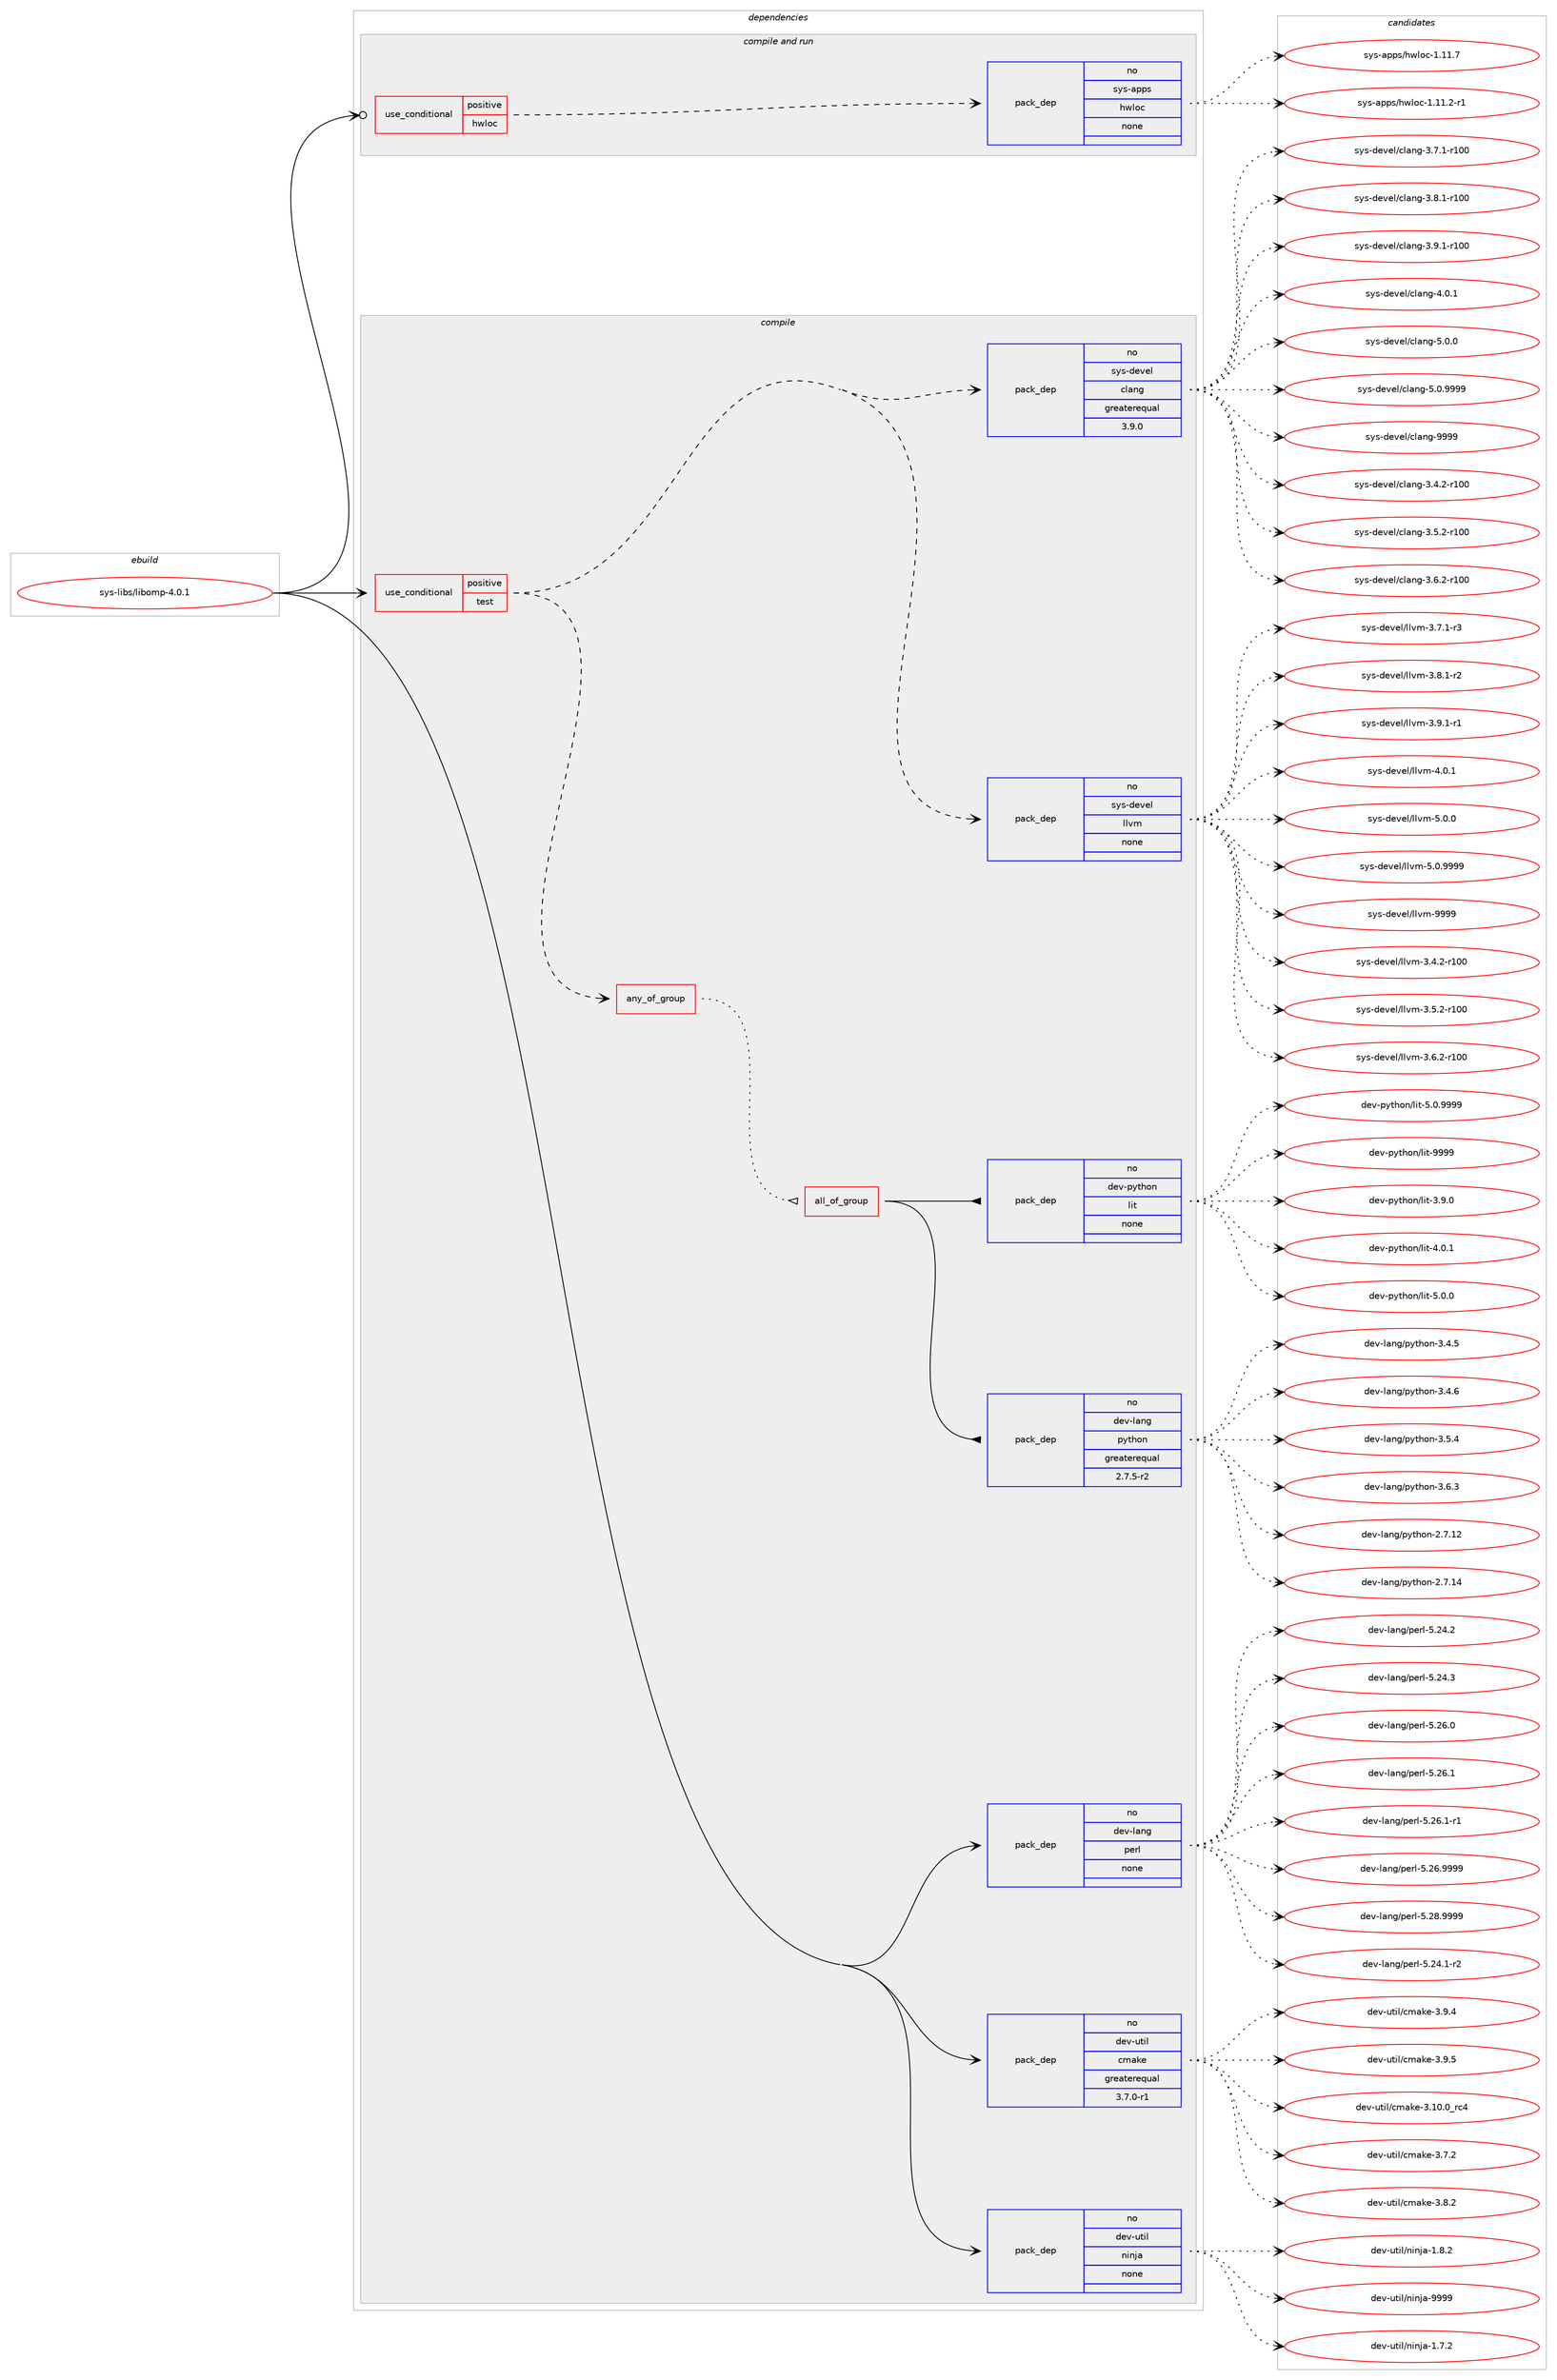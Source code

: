 digraph prolog {

# *************
# Graph options
# *************

newrank=true;
concentrate=true;
compound=true;
graph [rankdir=LR,fontname=Helvetica,fontsize=10,ranksep=1.5];#, ranksep=2.5, nodesep=0.2];
edge  [arrowhead=vee];
node  [fontname=Helvetica,fontsize=10];

# **********
# The ebuild
# **********

subgraph cluster_leftcol {
color=gray;
rank=same;
label=<<i>ebuild</i>>;
id [label="sys-libs/libomp-4.0.1", color=red, width=4, href="../sys-libs/libomp-4.0.1.svg"];
}

# ****************
# The dependencies
# ****************

subgraph cluster_midcol {
color=gray;
label=<<i>dependencies</i>>;
subgraph cluster_compile {
fillcolor="#eeeeee";
style=filled;
label=<<i>compile</i>>;
subgraph cond118333 {
dependency495038 [label=<<TABLE BORDER="0" CELLBORDER="1" CELLSPACING="0" CELLPADDING="4"><TR><TD ROWSPAN="3" CELLPADDING="10">use_conditional</TD></TR><TR><TD>positive</TD></TR><TR><TD>test</TD></TR></TABLE>>, shape=none, color=red];
subgraph any8446 {
dependency495039 [label=<<TABLE BORDER="0" CELLBORDER="1" CELLSPACING="0" CELLPADDING="4"><TR><TD CELLPADDING="10">any_of_group</TD></TR></TABLE>>, shape=none, color=red];subgraph all324 {
dependency495040 [label=<<TABLE BORDER="0" CELLBORDER="1" CELLSPACING="0" CELLPADDING="4"><TR><TD CELLPADDING="10">all_of_group</TD></TR></TABLE>>, shape=none, color=red];subgraph pack367938 {
dependency495041 [label=<<TABLE BORDER="0" CELLBORDER="1" CELLSPACING="0" CELLPADDING="4" WIDTH="220"><TR><TD ROWSPAN="6" CELLPADDING="30">pack_dep</TD></TR><TR><TD WIDTH="110">no</TD></TR><TR><TD>dev-lang</TD></TR><TR><TD>python</TD></TR><TR><TD>greaterequal</TD></TR><TR><TD>2.7.5-r2</TD></TR></TABLE>>, shape=none, color=blue];
}
dependency495040:e -> dependency495041:w [weight=20,style="solid",arrowhead="inv"];
subgraph pack367939 {
dependency495042 [label=<<TABLE BORDER="0" CELLBORDER="1" CELLSPACING="0" CELLPADDING="4" WIDTH="220"><TR><TD ROWSPAN="6" CELLPADDING="30">pack_dep</TD></TR><TR><TD WIDTH="110">no</TD></TR><TR><TD>dev-python</TD></TR><TR><TD>lit</TD></TR><TR><TD>none</TD></TR><TR><TD></TD></TR></TABLE>>, shape=none, color=blue];
}
dependency495040:e -> dependency495042:w [weight=20,style="solid",arrowhead="inv"];
}
dependency495039:e -> dependency495040:w [weight=20,style="dotted",arrowhead="oinv"];
}
dependency495038:e -> dependency495039:w [weight=20,style="dashed",arrowhead="vee"];
subgraph pack367940 {
dependency495043 [label=<<TABLE BORDER="0" CELLBORDER="1" CELLSPACING="0" CELLPADDING="4" WIDTH="220"><TR><TD ROWSPAN="6" CELLPADDING="30">pack_dep</TD></TR><TR><TD WIDTH="110">no</TD></TR><TR><TD>sys-devel</TD></TR><TR><TD>llvm</TD></TR><TR><TD>none</TD></TR><TR><TD></TD></TR></TABLE>>, shape=none, color=blue];
}
dependency495038:e -> dependency495043:w [weight=20,style="dashed",arrowhead="vee"];
subgraph pack367941 {
dependency495044 [label=<<TABLE BORDER="0" CELLBORDER="1" CELLSPACING="0" CELLPADDING="4" WIDTH="220"><TR><TD ROWSPAN="6" CELLPADDING="30">pack_dep</TD></TR><TR><TD WIDTH="110">no</TD></TR><TR><TD>sys-devel</TD></TR><TR><TD>clang</TD></TR><TR><TD>greaterequal</TD></TR><TR><TD>3.9.0</TD></TR></TABLE>>, shape=none, color=blue];
}
dependency495038:e -> dependency495044:w [weight=20,style="dashed",arrowhead="vee"];
}
id:e -> dependency495038:w [weight=20,style="solid",arrowhead="vee"];
subgraph pack367942 {
dependency495045 [label=<<TABLE BORDER="0" CELLBORDER="1" CELLSPACING="0" CELLPADDING="4" WIDTH="220"><TR><TD ROWSPAN="6" CELLPADDING="30">pack_dep</TD></TR><TR><TD WIDTH="110">no</TD></TR><TR><TD>dev-lang</TD></TR><TR><TD>perl</TD></TR><TR><TD>none</TD></TR><TR><TD></TD></TR></TABLE>>, shape=none, color=blue];
}
id:e -> dependency495045:w [weight=20,style="solid",arrowhead="vee"];
subgraph pack367943 {
dependency495046 [label=<<TABLE BORDER="0" CELLBORDER="1" CELLSPACING="0" CELLPADDING="4" WIDTH="220"><TR><TD ROWSPAN="6" CELLPADDING="30">pack_dep</TD></TR><TR><TD WIDTH="110">no</TD></TR><TR><TD>dev-util</TD></TR><TR><TD>cmake</TD></TR><TR><TD>greaterequal</TD></TR><TR><TD>3.7.0-r1</TD></TR></TABLE>>, shape=none, color=blue];
}
id:e -> dependency495046:w [weight=20,style="solid",arrowhead="vee"];
subgraph pack367944 {
dependency495047 [label=<<TABLE BORDER="0" CELLBORDER="1" CELLSPACING="0" CELLPADDING="4" WIDTH="220"><TR><TD ROWSPAN="6" CELLPADDING="30">pack_dep</TD></TR><TR><TD WIDTH="110">no</TD></TR><TR><TD>dev-util</TD></TR><TR><TD>ninja</TD></TR><TR><TD>none</TD></TR><TR><TD></TD></TR></TABLE>>, shape=none, color=blue];
}
id:e -> dependency495047:w [weight=20,style="solid",arrowhead="vee"];
}
subgraph cluster_compileandrun {
fillcolor="#eeeeee";
style=filled;
label=<<i>compile and run</i>>;
subgraph cond118334 {
dependency495048 [label=<<TABLE BORDER="0" CELLBORDER="1" CELLSPACING="0" CELLPADDING="4"><TR><TD ROWSPAN="3" CELLPADDING="10">use_conditional</TD></TR><TR><TD>positive</TD></TR><TR><TD>hwloc</TD></TR></TABLE>>, shape=none, color=red];
subgraph pack367945 {
dependency495049 [label=<<TABLE BORDER="0" CELLBORDER="1" CELLSPACING="0" CELLPADDING="4" WIDTH="220"><TR><TD ROWSPAN="6" CELLPADDING="30">pack_dep</TD></TR><TR><TD WIDTH="110">no</TD></TR><TR><TD>sys-apps</TD></TR><TR><TD>hwloc</TD></TR><TR><TD>none</TD></TR><TR><TD></TD></TR></TABLE>>, shape=none, color=blue];
}
dependency495048:e -> dependency495049:w [weight=20,style="dashed",arrowhead="vee"];
}
id:e -> dependency495048:w [weight=20,style="solid",arrowhead="odotvee"];
}
subgraph cluster_run {
fillcolor="#eeeeee";
style=filled;
label=<<i>run</i>>;
}
}

# **************
# The candidates
# **************

subgraph cluster_choices {
rank=same;
color=gray;
label=<<i>candidates</i>>;

subgraph choice367938 {
color=black;
nodesep=1;
choice10010111845108971101034711212111610411111045504655464950 [label="dev-lang/python-2.7.12", color=red, width=4,href="../dev-lang/python-2.7.12.svg"];
choice10010111845108971101034711212111610411111045504655464952 [label="dev-lang/python-2.7.14", color=red, width=4,href="../dev-lang/python-2.7.14.svg"];
choice100101118451089711010347112121116104111110455146524653 [label="dev-lang/python-3.4.5", color=red, width=4,href="../dev-lang/python-3.4.5.svg"];
choice100101118451089711010347112121116104111110455146524654 [label="dev-lang/python-3.4.6", color=red, width=4,href="../dev-lang/python-3.4.6.svg"];
choice100101118451089711010347112121116104111110455146534652 [label="dev-lang/python-3.5.4", color=red, width=4,href="../dev-lang/python-3.5.4.svg"];
choice100101118451089711010347112121116104111110455146544651 [label="dev-lang/python-3.6.3", color=red, width=4,href="../dev-lang/python-3.6.3.svg"];
dependency495041:e -> choice10010111845108971101034711212111610411111045504655464950:w [style=dotted,weight="100"];
dependency495041:e -> choice10010111845108971101034711212111610411111045504655464952:w [style=dotted,weight="100"];
dependency495041:e -> choice100101118451089711010347112121116104111110455146524653:w [style=dotted,weight="100"];
dependency495041:e -> choice100101118451089711010347112121116104111110455146524654:w [style=dotted,weight="100"];
dependency495041:e -> choice100101118451089711010347112121116104111110455146534652:w [style=dotted,weight="100"];
dependency495041:e -> choice100101118451089711010347112121116104111110455146544651:w [style=dotted,weight="100"];
}
subgraph choice367939 {
color=black;
nodesep=1;
choice1001011184511212111610411111047108105116455146574648 [label="dev-python/lit-3.9.0", color=red, width=4,href="../dev-python/lit-3.9.0.svg"];
choice1001011184511212111610411111047108105116455246484649 [label="dev-python/lit-4.0.1", color=red, width=4,href="../dev-python/lit-4.0.1.svg"];
choice1001011184511212111610411111047108105116455346484648 [label="dev-python/lit-5.0.0", color=red, width=4,href="../dev-python/lit-5.0.0.svg"];
choice1001011184511212111610411111047108105116455346484657575757 [label="dev-python/lit-5.0.9999", color=red, width=4,href="../dev-python/lit-5.0.9999.svg"];
choice10010111845112121116104111110471081051164557575757 [label="dev-python/lit-9999", color=red, width=4,href="../dev-python/lit-9999.svg"];
dependency495042:e -> choice1001011184511212111610411111047108105116455146574648:w [style=dotted,weight="100"];
dependency495042:e -> choice1001011184511212111610411111047108105116455246484649:w [style=dotted,weight="100"];
dependency495042:e -> choice1001011184511212111610411111047108105116455346484648:w [style=dotted,weight="100"];
dependency495042:e -> choice1001011184511212111610411111047108105116455346484657575757:w [style=dotted,weight="100"];
dependency495042:e -> choice10010111845112121116104111110471081051164557575757:w [style=dotted,weight="100"];
}
subgraph choice367940 {
color=black;
nodesep=1;
choice115121115451001011181011084710810811810945514652465045114494848 [label="sys-devel/llvm-3.4.2-r100", color=red, width=4,href="../sys-devel/llvm-3.4.2-r100.svg"];
choice115121115451001011181011084710810811810945514653465045114494848 [label="sys-devel/llvm-3.5.2-r100", color=red, width=4,href="../sys-devel/llvm-3.5.2-r100.svg"];
choice115121115451001011181011084710810811810945514654465045114494848 [label="sys-devel/llvm-3.6.2-r100", color=red, width=4,href="../sys-devel/llvm-3.6.2-r100.svg"];
choice11512111545100101118101108471081081181094551465546494511451 [label="sys-devel/llvm-3.7.1-r3", color=red, width=4,href="../sys-devel/llvm-3.7.1-r3.svg"];
choice11512111545100101118101108471081081181094551465646494511450 [label="sys-devel/llvm-3.8.1-r2", color=red, width=4,href="../sys-devel/llvm-3.8.1-r2.svg"];
choice11512111545100101118101108471081081181094551465746494511449 [label="sys-devel/llvm-3.9.1-r1", color=red, width=4,href="../sys-devel/llvm-3.9.1-r1.svg"];
choice1151211154510010111810110847108108118109455246484649 [label="sys-devel/llvm-4.0.1", color=red, width=4,href="../sys-devel/llvm-4.0.1.svg"];
choice1151211154510010111810110847108108118109455346484648 [label="sys-devel/llvm-5.0.0", color=red, width=4,href="../sys-devel/llvm-5.0.0.svg"];
choice1151211154510010111810110847108108118109455346484657575757 [label="sys-devel/llvm-5.0.9999", color=red, width=4,href="../sys-devel/llvm-5.0.9999.svg"];
choice11512111545100101118101108471081081181094557575757 [label="sys-devel/llvm-9999", color=red, width=4,href="../sys-devel/llvm-9999.svg"];
dependency495043:e -> choice115121115451001011181011084710810811810945514652465045114494848:w [style=dotted,weight="100"];
dependency495043:e -> choice115121115451001011181011084710810811810945514653465045114494848:w [style=dotted,weight="100"];
dependency495043:e -> choice115121115451001011181011084710810811810945514654465045114494848:w [style=dotted,weight="100"];
dependency495043:e -> choice11512111545100101118101108471081081181094551465546494511451:w [style=dotted,weight="100"];
dependency495043:e -> choice11512111545100101118101108471081081181094551465646494511450:w [style=dotted,weight="100"];
dependency495043:e -> choice11512111545100101118101108471081081181094551465746494511449:w [style=dotted,weight="100"];
dependency495043:e -> choice1151211154510010111810110847108108118109455246484649:w [style=dotted,weight="100"];
dependency495043:e -> choice1151211154510010111810110847108108118109455346484648:w [style=dotted,weight="100"];
dependency495043:e -> choice1151211154510010111810110847108108118109455346484657575757:w [style=dotted,weight="100"];
dependency495043:e -> choice11512111545100101118101108471081081181094557575757:w [style=dotted,weight="100"];
}
subgraph choice367941 {
color=black;
nodesep=1;
choice1151211154510010111810110847991089711010345514652465045114494848 [label="sys-devel/clang-3.4.2-r100", color=red, width=4,href="../sys-devel/clang-3.4.2-r100.svg"];
choice1151211154510010111810110847991089711010345514653465045114494848 [label="sys-devel/clang-3.5.2-r100", color=red, width=4,href="../sys-devel/clang-3.5.2-r100.svg"];
choice1151211154510010111810110847991089711010345514654465045114494848 [label="sys-devel/clang-3.6.2-r100", color=red, width=4,href="../sys-devel/clang-3.6.2-r100.svg"];
choice1151211154510010111810110847991089711010345514655464945114494848 [label="sys-devel/clang-3.7.1-r100", color=red, width=4,href="../sys-devel/clang-3.7.1-r100.svg"];
choice1151211154510010111810110847991089711010345514656464945114494848 [label="sys-devel/clang-3.8.1-r100", color=red, width=4,href="../sys-devel/clang-3.8.1-r100.svg"];
choice1151211154510010111810110847991089711010345514657464945114494848 [label="sys-devel/clang-3.9.1-r100", color=red, width=4,href="../sys-devel/clang-3.9.1-r100.svg"];
choice11512111545100101118101108479910897110103455246484649 [label="sys-devel/clang-4.0.1", color=red, width=4,href="../sys-devel/clang-4.0.1.svg"];
choice11512111545100101118101108479910897110103455346484648 [label="sys-devel/clang-5.0.0", color=red, width=4,href="../sys-devel/clang-5.0.0.svg"];
choice11512111545100101118101108479910897110103455346484657575757 [label="sys-devel/clang-5.0.9999", color=red, width=4,href="../sys-devel/clang-5.0.9999.svg"];
choice115121115451001011181011084799108971101034557575757 [label="sys-devel/clang-9999", color=red, width=4,href="../sys-devel/clang-9999.svg"];
dependency495044:e -> choice1151211154510010111810110847991089711010345514652465045114494848:w [style=dotted,weight="100"];
dependency495044:e -> choice1151211154510010111810110847991089711010345514653465045114494848:w [style=dotted,weight="100"];
dependency495044:e -> choice1151211154510010111810110847991089711010345514654465045114494848:w [style=dotted,weight="100"];
dependency495044:e -> choice1151211154510010111810110847991089711010345514655464945114494848:w [style=dotted,weight="100"];
dependency495044:e -> choice1151211154510010111810110847991089711010345514656464945114494848:w [style=dotted,weight="100"];
dependency495044:e -> choice1151211154510010111810110847991089711010345514657464945114494848:w [style=dotted,weight="100"];
dependency495044:e -> choice11512111545100101118101108479910897110103455246484649:w [style=dotted,weight="100"];
dependency495044:e -> choice11512111545100101118101108479910897110103455346484648:w [style=dotted,weight="100"];
dependency495044:e -> choice11512111545100101118101108479910897110103455346484657575757:w [style=dotted,weight="100"];
dependency495044:e -> choice115121115451001011181011084799108971101034557575757:w [style=dotted,weight="100"];
}
subgraph choice367942 {
color=black;
nodesep=1;
choice100101118451089711010347112101114108455346505246494511450 [label="dev-lang/perl-5.24.1-r2", color=red, width=4,href="../dev-lang/perl-5.24.1-r2.svg"];
choice10010111845108971101034711210111410845534650524650 [label="dev-lang/perl-5.24.2", color=red, width=4,href="../dev-lang/perl-5.24.2.svg"];
choice10010111845108971101034711210111410845534650524651 [label="dev-lang/perl-5.24.3", color=red, width=4,href="../dev-lang/perl-5.24.3.svg"];
choice10010111845108971101034711210111410845534650544648 [label="dev-lang/perl-5.26.0", color=red, width=4,href="../dev-lang/perl-5.26.0.svg"];
choice10010111845108971101034711210111410845534650544649 [label="dev-lang/perl-5.26.1", color=red, width=4,href="../dev-lang/perl-5.26.1.svg"];
choice100101118451089711010347112101114108455346505446494511449 [label="dev-lang/perl-5.26.1-r1", color=red, width=4,href="../dev-lang/perl-5.26.1-r1.svg"];
choice10010111845108971101034711210111410845534650544657575757 [label="dev-lang/perl-5.26.9999", color=red, width=4,href="../dev-lang/perl-5.26.9999.svg"];
choice10010111845108971101034711210111410845534650564657575757 [label="dev-lang/perl-5.28.9999", color=red, width=4,href="../dev-lang/perl-5.28.9999.svg"];
dependency495045:e -> choice100101118451089711010347112101114108455346505246494511450:w [style=dotted,weight="100"];
dependency495045:e -> choice10010111845108971101034711210111410845534650524650:w [style=dotted,weight="100"];
dependency495045:e -> choice10010111845108971101034711210111410845534650524651:w [style=dotted,weight="100"];
dependency495045:e -> choice10010111845108971101034711210111410845534650544648:w [style=dotted,weight="100"];
dependency495045:e -> choice10010111845108971101034711210111410845534650544649:w [style=dotted,weight="100"];
dependency495045:e -> choice100101118451089711010347112101114108455346505446494511449:w [style=dotted,weight="100"];
dependency495045:e -> choice10010111845108971101034711210111410845534650544657575757:w [style=dotted,weight="100"];
dependency495045:e -> choice10010111845108971101034711210111410845534650564657575757:w [style=dotted,weight="100"];
}
subgraph choice367943 {
color=black;
nodesep=1;
choice1001011184511711610510847991099710710145514649484648951149952 [label="dev-util/cmake-3.10.0_rc4", color=red, width=4,href="../dev-util/cmake-3.10.0_rc4.svg"];
choice10010111845117116105108479910997107101455146554650 [label="dev-util/cmake-3.7.2", color=red, width=4,href="../dev-util/cmake-3.7.2.svg"];
choice10010111845117116105108479910997107101455146564650 [label="dev-util/cmake-3.8.2", color=red, width=4,href="../dev-util/cmake-3.8.2.svg"];
choice10010111845117116105108479910997107101455146574652 [label="dev-util/cmake-3.9.4", color=red, width=4,href="../dev-util/cmake-3.9.4.svg"];
choice10010111845117116105108479910997107101455146574653 [label="dev-util/cmake-3.9.5", color=red, width=4,href="../dev-util/cmake-3.9.5.svg"];
dependency495046:e -> choice1001011184511711610510847991099710710145514649484648951149952:w [style=dotted,weight="100"];
dependency495046:e -> choice10010111845117116105108479910997107101455146554650:w [style=dotted,weight="100"];
dependency495046:e -> choice10010111845117116105108479910997107101455146564650:w [style=dotted,weight="100"];
dependency495046:e -> choice10010111845117116105108479910997107101455146574652:w [style=dotted,weight="100"];
dependency495046:e -> choice10010111845117116105108479910997107101455146574653:w [style=dotted,weight="100"];
}
subgraph choice367944 {
color=black;
nodesep=1;
choice100101118451171161051084711010511010697454946554650 [label="dev-util/ninja-1.7.2", color=red, width=4,href="../dev-util/ninja-1.7.2.svg"];
choice100101118451171161051084711010511010697454946564650 [label="dev-util/ninja-1.8.2", color=red, width=4,href="../dev-util/ninja-1.8.2.svg"];
choice1001011184511711610510847110105110106974557575757 [label="dev-util/ninja-9999", color=red, width=4,href="../dev-util/ninja-9999.svg"];
dependency495047:e -> choice100101118451171161051084711010511010697454946554650:w [style=dotted,weight="100"];
dependency495047:e -> choice100101118451171161051084711010511010697454946564650:w [style=dotted,weight="100"];
dependency495047:e -> choice1001011184511711610510847110105110106974557575757:w [style=dotted,weight="100"];
}
subgraph choice367945 {
color=black;
nodesep=1;
choice11512111545971121121154710411910811199454946494946504511449 [label="sys-apps/hwloc-1.11.2-r1", color=red, width=4,href="../sys-apps/hwloc-1.11.2-r1.svg"];
choice1151211154597112112115471041191081119945494649494655 [label="sys-apps/hwloc-1.11.7", color=red, width=4,href="../sys-apps/hwloc-1.11.7.svg"];
dependency495049:e -> choice11512111545971121121154710411910811199454946494946504511449:w [style=dotted,weight="100"];
dependency495049:e -> choice1151211154597112112115471041191081119945494649494655:w [style=dotted,weight="100"];
}
}

}
